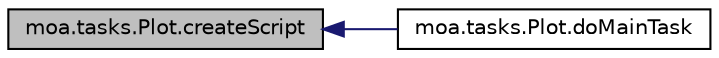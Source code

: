 digraph G
{
  edge [fontname="Helvetica",fontsize="10",labelfontname="Helvetica",labelfontsize="10"];
  node [fontname="Helvetica",fontsize="10",shape=record];
  rankdir=LR;
  Node1 [label="moa.tasks.Plot.createScript",height=0.2,width=0.4,color="black", fillcolor="grey75", style="filled" fontcolor="black"];
  Node1 -> Node2 [dir=back,color="midnightblue",fontsize="10",style="solid",fontname="Helvetica"];
  Node2 [label="moa.tasks.Plot.doMainTask",height=0.2,width=0.4,color="black", fillcolor="white", style="filled",URL="$classmoa_1_1tasks_1_1Plot.html#ad1a2b2fea42597d674408de4dae8482b",tooltip="This method performs this task."];
}
